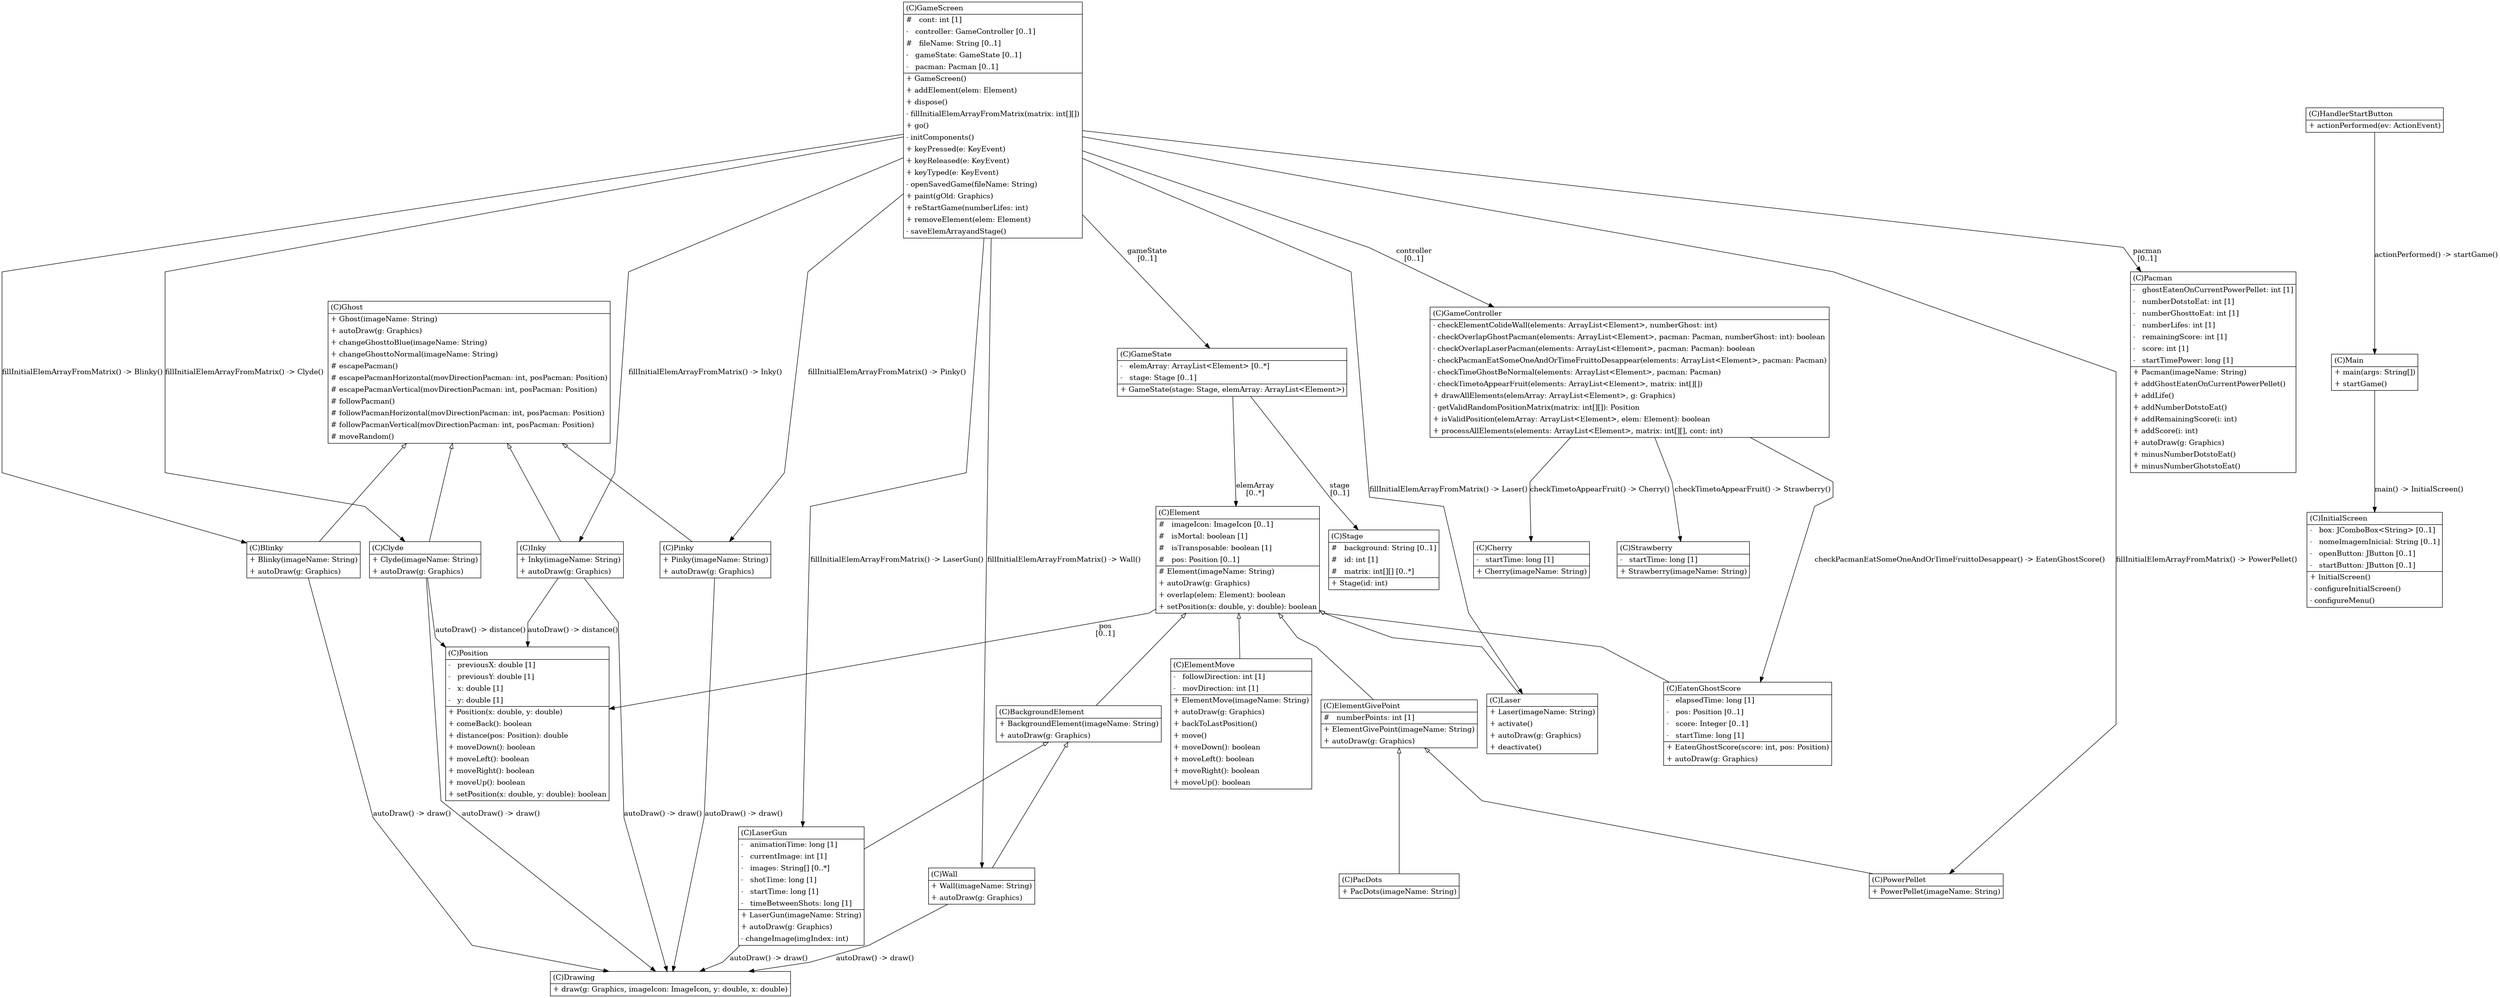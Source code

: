 @startuml

/' diagram meta data start
config=StructureConfiguration;
{
  "projectClassification": {
    "searchMode": "OpenProject", // OpenProject, AllProjects
    "includedProjects": "",
    "pathEndKeywords": "*.impl",
    "isClientPath": "",
    "isClientName": "",
    "isTestPath": "",
    "isTestName": "",
    "isMappingPath": "",
    "isMappingName": "",
    "isDataAccessPath": "",
    "isDataAccessName": "",
    "isDataStructurePath": "",
    "isDataStructureName": "",
    "isInterfaceStructuresPath": "",
    "isInterfaceStructuresName": "",
    "isEntryPointPath": "",
    "isEntryPointName": "",
    "treatFinalFieldsAsMandatory": false
  },
  "graphRestriction": {
    "classPackageExcludeFilter": "",
    "classPackageIncludeFilter": "",
    "classNameExcludeFilter": "",
    "classNameIncludeFilter": "",
    "methodNameExcludeFilter": "",
    "methodNameIncludeFilter": "",
    "removeByInheritance": "", // inheritance/annotation based filtering is done in a second step
    "removeByAnnotation": "",
    "removeByClassPackage": "", // cleanup the graph after inheritance/annotation based filtering is done
    "removeByClassName": "",
    "cutMappings": false,
    "cutEnum": true,
    "cutTests": true,
    "cutClient": true,
    "cutDataAccess": false,
    "cutInterfaceStructures": false,
    "cutDataStructures": false,
    "cutGetterAndSetter": true,
    "cutConstructors": false
  },
  "graphTraversal": {
    "forwardDepth": 3,
    "backwardDepth": 3,
    "classPackageExcludeFilter": "",
    "classPackageIncludeFilter": "",
    "classNameExcludeFilter": "",
    "classNameIncludeFilter": "",
    "methodNameExcludeFilter": "",
    "methodNameIncludeFilter": "",
    "hideMappings": true,
    "hideDataStructures": true,
    "hidePrivateMethods": true,
    "hideInterfaceCalls": true, // indirection: implementation -> interface (is hidden) -> implementation
    "onlyShowApplicationEntryPoints": false, // root node is included
    "useMethodCallsForStructureDiagram": "ForwardOnly" // ForwardOnly, BothDirections, No
  },
  "details": {
    "aggregation": "None", // ByClass, GroupByClass, None
    "showClassGenericTypes": true,
    "showMethods": true,
    "showMethodParameterNames": true,
    "showMethodParameterTypes": true,
    "showMethodReturnType": true,
    "showPackageLevels": 9,
    "showDetailedClassStructure": true
  },
  "rootClass": "control.Main",
  "extensionCallbackMethod": "" // qualified.class.name#methodName - signature: public static String method(String)
}
diagram meta data end '/



digraph g {
    rankdir="TB"
    splines=polyline
    

'nodes 
BackgroundElement8339209[
	label=<<TABLE BORDER="1" CELLBORDER="0" CELLPADDING="4" CELLSPACING="0">
<TR><TD ALIGN="LEFT" >(C)BackgroundElement</TD></TR>
<HR/>
<TR><TD ALIGN="LEFT" >+ BackgroundElement(imageName: String)</TD></TR>
<TR><TD ALIGN="LEFT" >+ autoDraw(g: Graphics)</TD></TR>
</TABLE>>
	style=filled
	margin=0
	shape=plaintext
	fillcolor="#FFFFFF"
];

Blinky8339209[
	label=<<TABLE BORDER="1" CELLBORDER="0" CELLPADDING="4" CELLSPACING="0">
<TR><TD ALIGN="LEFT" >(C)Blinky</TD></TR>
<HR/>
<TR><TD ALIGN="LEFT" >+ Blinky(imageName: String)</TD></TR>
<TR><TD ALIGN="LEFT" >+ autoDraw(g: Graphics)</TD></TR>
</TABLE>>
	style=filled
	margin=0
	shape=plaintext
	fillcolor="#FFFFFF"
];

Cherry8339209[
	label=<<TABLE BORDER="1" CELLBORDER="0" CELLPADDING="4" CELLSPACING="0">
<TR><TD ALIGN="LEFT" >(C)Cherry</TD></TR>
<HR/>
<TR><TD ALIGN="LEFT" >-   startTime: long [1]</TD></TR>
<HR/>
<TR><TD ALIGN="LEFT" >+ Cherry(imageName: String)</TD></TR>
</TABLE>>
	style=filled
	margin=0
	shape=plaintext
	fillcolor="#FFFFFF"
];

Clyde8339209[
	label=<<TABLE BORDER="1" CELLBORDER="0" CELLPADDING="4" CELLSPACING="0">
<TR><TD ALIGN="LEFT" >(C)Clyde</TD></TR>
<HR/>
<TR><TD ALIGN="LEFT" >+ Clyde(imageName: String)</TD></TR>
<TR><TD ALIGN="LEFT" >+ autoDraw(g: Graphics)</TD></TR>
</TABLE>>
	style=filled
	margin=0
	shape=plaintext
	fillcolor="#FFFFFF"
];

Drawing111612081[
	label=<<TABLE BORDER="1" CELLBORDER="0" CELLPADDING="4" CELLSPACING="0">
<TR><TD ALIGN="LEFT" >(C)Drawing</TD></TR>
<HR/>
<TR><TD ALIGN="LEFT" >+ draw(g: Graphics, imageIcon: ImageIcon, y: double, x: double)</TD></TR>
</TABLE>>
	style=filled
	margin=0
	shape=plaintext
	fillcolor="#FFFFFF"
];

EatenGhostScore8339209[
	label=<<TABLE BORDER="1" CELLBORDER="0" CELLPADDING="4" CELLSPACING="0">
<TR><TD ALIGN="LEFT" >(C)EatenGhostScore</TD></TR>
<HR/>
<TR><TD ALIGN="LEFT" >-   elapsedTime: long [1]</TD></TR>
<TR><TD ALIGN="LEFT" >-   pos: Position [0..1]</TD></TR>
<TR><TD ALIGN="LEFT" >-   score: Integer [0..1]</TD></TR>
<TR><TD ALIGN="LEFT" >-   startTime: long [1]</TD></TR>
<HR/>
<TR><TD ALIGN="LEFT" >+ EatenGhostScore(score: int, pos: Position)</TD></TR>
<TR><TD ALIGN="LEFT" >+ autoDraw(g: Graphics)</TD></TR>
</TABLE>>
	style=filled
	margin=0
	shape=plaintext
	fillcolor="#FFFFFF"
];

Element8339209[
	label=<<TABLE BORDER="1" CELLBORDER="0" CELLPADDING="4" CELLSPACING="0">
<TR><TD ALIGN="LEFT" >(C)Element</TD></TR>
<HR/>
<TR><TD ALIGN="LEFT" >#   imageIcon: ImageIcon [0..1]</TD></TR>
<TR><TD ALIGN="LEFT" >#   isMortal: boolean [1]</TD></TR>
<TR><TD ALIGN="LEFT" >#   isTransposable: boolean [1]</TD></TR>
<TR><TD ALIGN="LEFT" >#   pos: Position [0..1]</TD></TR>
<HR/>
<TR><TD ALIGN="LEFT" ># Element(imageName: String)</TD></TR>
<TR><TD ALIGN="LEFT" >+ autoDraw(g: Graphics)</TD></TR>
<TR><TD ALIGN="LEFT" >+ overlap(elem: Element): boolean</TD></TR>
<TR><TD ALIGN="LEFT" >+ setPosition(x: double, y: double): boolean</TD></TR>
</TABLE>>
	style=filled
	margin=0
	shape=plaintext
	fillcolor="#FFFFFF"
];

ElementGivePoint8339209[
	label=<<TABLE BORDER="1" CELLBORDER="0" CELLPADDING="4" CELLSPACING="0">
<TR><TD ALIGN="LEFT" >(C)ElementGivePoint</TD></TR>
<HR/>
<TR><TD ALIGN="LEFT" >#   numberPoints: int [1]</TD></TR>
<HR/>
<TR><TD ALIGN="LEFT" >+ ElementGivePoint(imageName: String)</TD></TR>
<TR><TD ALIGN="LEFT" >+ autoDraw(g: Graphics)</TD></TR>
</TABLE>>
	style=filled
	margin=0
	shape=plaintext
	fillcolor="#FFFFFF"
];

ElementMove8339209[
	label=<<TABLE BORDER="1" CELLBORDER="0" CELLPADDING="4" CELLSPACING="0">
<TR><TD ALIGN="LEFT" >(C)ElementMove</TD></TR>
<HR/>
<TR><TD ALIGN="LEFT" >-   followDirection: int [1]</TD></TR>
<TR><TD ALIGN="LEFT" >-   movDirection: int [1]</TD></TR>
<HR/>
<TR><TD ALIGN="LEFT" >+ ElementMove(imageName: String)</TD></TR>
<TR><TD ALIGN="LEFT" >+ autoDraw(g: Graphics)</TD></TR>
<TR><TD ALIGN="LEFT" >+ backToLastPosition()</TD></TR>
<TR><TD ALIGN="LEFT" >+ move()</TD></TR>
<TR><TD ALIGN="LEFT" >+ moveDown(): boolean</TD></TR>
<TR><TD ALIGN="LEFT" >+ moveLeft(): boolean</TD></TR>
<TR><TD ALIGN="LEFT" >+ moveRight(): boolean</TD></TR>
<TR><TD ALIGN="LEFT" >+ moveUp(): boolean</TD></TR>
</TABLE>>
	style=filled
	margin=0
	shape=plaintext
	fillcolor="#FFFFFF"
];

GameController951543133[
	label=<<TABLE BORDER="1" CELLBORDER="0" CELLPADDING="4" CELLSPACING="0">
<TR><TD ALIGN="LEFT" >(C)GameController</TD></TR>
<HR/>
<TR><TD ALIGN="LEFT" >- checkElementColideWall(elements: ArrayList&lt;Element&gt;, numberGhost: int)</TD></TR>
<TR><TD ALIGN="LEFT" >- checkOverlapGhostPacman(elements: ArrayList&lt;Element&gt;, pacman: Pacman, numberGhost: int): boolean</TD></TR>
<TR><TD ALIGN="LEFT" >- checkOverlapLaserPacman(elements: ArrayList&lt;Element&gt;, pacman: Pacman): boolean</TD></TR>
<TR><TD ALIGN="LEFT" >- checkPacmanEatSomeOneAndOrTimeFruittoDesappear(elements: ArrayList&lt;Element&gt;, pacman: Pacman)</TD></TR>
<TR><TD ALIGN="LEFT" >- checkTimeGhostBeNormal(elements: ArrayList&lt;Element&gt;, pacman: Pacman)</TD></TR>
<TR><TD ALIGN="LEFT" >- checkTimetoAppearFruit(elements: ArrayList&lt;Element&gt;, matrix: int[][])</TD></TR>
<TR><TD ALIGN="LEFT" >+ drawAllElements(elemArray: ArrayList&lt;Element&gt;, g: Graphics)</TD></TR>
<TR><TD ALIGN="LEFT" >- getValidRandomPositionMatrix(matrix: int[][]): Position</TD></TR>
<TR><TD ALIGN="LEFT" >+ isValidPosition(elemArray: ArrayList&lt;Element&gt;, elem: Element): boolean</TD></TR>
<TR><TD ALIGN="LEFT" >+ processAllElements(elements: ArrayList&lt;Element&gt;, matrix: int[][], cont: int)</TD></TR>
</TABLE>>
	style=filled
	margin=0
	shape=plaintext
	fillcolor="#FFFFFF"
];

GameScreen951543133[
	label=<<TABLE BORDER="1" CELLBORDER="0" CELLPADDING="4" CELLSPACING="0">
<TR><TD ALIGN="LEFT" >(C)GameScreen</TD></TR>
<HR/>
<TR><TD ALIGN="LEFT" >#   cont: int [1]</TD></TR>
<TR><TD ALIGN="LEFT" >-   controller: GameController [0..1]</TD></TR>
<TR><TD ALIGN="LEFT" >#   fileName: String [0..1]</TD></TR>
<TR><TD ALIGN="LEFT" >-   gameState: GameState [0..1]</TD></TR>
<TR><TD ALIGN="LEFT" >-   pacman: Pacman [0..1]</TD></TR>
<HR/>
<TR><TD ALIGN="LEFT" >+ GameScreen()</TD></TR>
<TR><TD ALIGN="LEFT" >+ addElement(elem: Element)</TD></TR>
<TR><TD ALIGN="LEFT" >+ dispose()</TD></TR>
<TR><TD ALIGN="LEFT" >- fillInitialElemArrayFromMatrix(matrix: int[][])</TD></TR>
<TR><TD ALIGN="LEFT" >+ go()</TD></TR>
<TR><TD ALIGN="LEFT" >- initComponents()</TD></TR>
<TR><TD ALIGN="LEFT" >+ keyPressed(e: KeyEvent)</TD></TR>
<TR><TD ALIGN="LEFT" >+ keyReleased(e: KeyEvent)</TD></TR>
<TR><TD ALIGN="LEFT" >+ keyTyped(e: KeyEvent)</TD></TR>
<TR><TD ALIGN="LEFT" >- openSavedGame(fileName: String)</TD></TR>
<TR><TD ALIGN="LEFT" >+ paint(gOld: Graphics)</TD></TR>
<TR><TD ALIGN="LEFT" >+ reStartGame(numberLifes: int)</TD></TR>
<TR><TD ALIGN="LEFT" >+ removeElement(elem: Element)</TD></TR>
<TR><TD ALIGN="LEFT" >- saveElemArrayandStage()</TD></TR>
</TABLE>>
	style=filled
	margin=0
	shape=plaintext
	fillcolor="#FFFFFF"
];

GameState951543133[
	label=<<TABLE BORDER="1" CELLBORDER="0" CELLPADDING="4" CELLSPACING="0">
<TR><TD ALIGN="LEFT" >(C)GameState</TD></TR>
<HR/>
<TR><TD ALIGN="LEFT" >-   elemArray: ArrayList&lt;Element&gt; [0..*]</TD></TR>
<TR><TD ALIGN="LEFT" >-   stage: Stage [0..1]</TD></TR>
<HR/>
<TR><TD ALIGN="LEFT" >+ GameState(stage: Stage, elemArray: ArrayList&lt;Element&gt;)</TD></TR>
</TABLE>>
	style=filled
	margin=0
	shape=plaintext
	fillcolor="#FFFFFF"
];

Ghost8339209[
	label=<<TABLE BORDER="1" CELLBORDER="0" CELLPADDING="4" CELLSPACING="0">
<TR><TD ALIGN="LEFT" >(C)Ghost</TD></TR>
<HR/>
<TR><TD ALIGN="LEFT" >+ Ghost(imageName: String)</TD></TR>
<TR><TD ALIGN="LEFT" >+ autoDraw(g: Graphics)</TD></TR>
<TR><TD ALIGN="LEFT" >+ changeGhosttoBlue(imageName: String)</TD></TR>
<TR><TD ALIGN="LEFT" >+ changeGhosttoNormal(imageName: String)</TD></TR>
<TR><TD ALIGN="LEFT" ># escapePacman()</TD></TR>
<TR><TD ALIGN="LEFT" ># escapePacmanHorizontal(movDirectionPacman: int, posPacman: Position)</TD></TR>
<TR><TD ALIGN="LEFT" ># escapePacmanVertical(movDirectionPacman: int, posPacman: Position)</TD></TR>
<TR><TD ALIGN="LEFT" ># followPacman()</TD></TR>
<TR><TD ALIGN="LEFT" ># followPacmanHorizontal(movDirectionPacman: int, posPacman: Position)</TD></TR>
<TR><TD ALIGN="LEFT" ># followPacmanVertical(movDirectionPacman: int, posPacman: Position)</TD></TR>
<TR><TD ALIGN="LEFT" ># moveRandom()</TD></TR>
</TABLE>>
	style=filled
	margin=0
	shape=plaintext
	fillcolor="#FFFFFF"
];

HandlerStartButton495462879[
	label=<<TABLE BORDER="1" CELLBORDER="0" CELLPADDING="4" CELLSPACING="0">
<TR><TD ALIGN="LEFT" >(C)HandlerStartButton</TD></TR>
<HR/>
<TR><TD ALIGN="LEFT" >+ actionPerformed(ev: ActionEvent)</TD></TR>
</TABLE>>
	style=filled
	margin=0
	shape=plaintext
	fillcolor="#FFFFFF"
];

InitialScreen951543133[
	label=<<TABLE BORDER="1" CELLBORDER="0" CELLPADDING="4" CELLSPACING="0">
<TR><TD ALIGN="LEFT" >(C)InitialScreen</TD></TR>
<HR/>
<TR><TD ALIGN="LEFT" >-   box: JComboBox&lt;String&gt; [0..1]</TD></TR>
<TR><TD ALIGN="LEFT" >-   nomeImagemInicial: String [0..1]</TD></TR>
<TR><TD ALIGN="LEFT" >-   openButton: JButton [0..1]</TD></TR>
<TR><TD ALIGN="LEFT" >-   startButton: JButton [0..1]</TD></TR>
<HR/>
<TR><TD ALIGN="LEFT" >+ InitialScreen()</TD></TR>
<TR><TD ALIGN="LEFT" >- configureInitialScreen()</TD></TR>
<TR><TD ALIGN="LEFT" >- configureMenu()</TD></TR>
</TABLE>>
	style=filled
	margin=0
	shape=plaintext
	fillcolor="#FFFFFF"
];

Inky8339209[
	label=<<TABLE BORDER="1" CELLBORDER="0" CELLPADDING="4" CELLSPACING="0">
<TR><TD ALIGN="LEFT" >(C)Inky</TD></TR>
<HR/>
<TR><TD ALIGN="LEFT" >+ Inky(imageName: String)</TD></TR>
<TR><TD ALIGN="LEFT" >+ autoDraw(g: Graphics)</TD></TR>
</TABLE>>
	style=filled
	margin=0
	shape=plaintext
	fillcolor="#FFFFFF"
];

Laser8339209[
	label=<<TABLE BORDER="1" CELLBORDER="0" CELLPADDING="4" CELLSPACING="0">
<TR><TD ALIGN="LEFT" >(C)Laser</TD></TR>
<HR/>
<TR><TD ALIGN="LEFT" >+ Laser(imageName: String)</TD></TR>
<TR><TD ALIGN="LEFT" >+ activate()</TD></TR>
<TR><TD ALIGN="LEFT" >+ autoDraw(g: Graphics)</TD></TR>
<TR><TD ALIGN="LEFT" >+ deactivate()</TD></TR>
</TABLE>>
	style=filled
	margin=0
	shape=plaintext
	fillcolor="#FFFFFF"
];

LaserGun8339209[
	label=<<TABLE BORDER="1" CELLBORDER="0" CELLPADDING="4" CELLSPACING="0">
<TR><TD ALIGN="LEFT" >(C)LaserGun</TD></TR>
<HR/>
<TR><TD ALIGN="LEFT" >-   animationTime: long [1]</TD></TR>
<TR><TD ALIGN="LEFT" >-   currentImage: int [1]</TD></TR>
<TR><TD ALIGN="LEFT" >-   images: String[] [0..*]</TD></TR>
<TR><TD ALIGN="LEFT" >-   shotTime: long [1]</TD></TR>
<TR><TD ALIGN="LEFT" >-   startTime: long [1]</TD></TR>
<TR><TD ALIGN="LEFT" >-   timeBetweenShots: long [1]</TD></TR>
<HR/>
<TR><TD ALIGN="LEFT" >+ LaserGun(imageName: String)</TD></TR>
<TR><TD ALIGN="LEFT" >+ autoDraw(g: Graphics)</TD></TR>
<TR><TD ALIGN="LEFT" >- changeImage(imgIndex: int)</TD></TR>
</TABLE>>
	style=filled
	margin=0
	shape=plaintext
	fillcolor="#FFFFFF"
];

Main951543133[
	label=<<TABLE BORDER="1" CELLBORDER="0" CELLPADDING="4" CELLSPACING="0">
<TR><TD ALIGN="LEFT" >(C)Main</TD></TR>
<HR/>
<TR><TD ALIGN="LEFT" >+ main(args: String[])</TD></TR>
<TR><TD ALIGN="LEFT" >+ startGame()</TD></TR>
</TABLE>>
	style=filled
	margin=0
	shape=plaintext
	fillcolor="#FFFFFF"
];

PacDots8339209[
	label=<<TABLE BORDER="1" CELLBORDER="0" CELLPADDING="4" CELLSPACING="0">
<TR><TD ALIGN="LEFT" >(C)PacDots</TD></TR>
<HR/>
<TR><TD ALIGN="LEFT" >+ PacDots(imageName: String)</TD></TR>
</TABLE>>
	style=filled
	margin=0
	shape=plaintext
	fillcolor="#FFFFFF"
];

Pacman8339209[
	label=<<TABLE BORDER="1" CELLBORDER="0" CELLPADDING="4" CELLSPACING="0">
<TR><TD ALIGN="LEFT" >(C)Pacman</TD></TR>
<HR/>
<TR><TD ALIGN="LEFT" >-   ghostEatenOnCurrentPowerPellet: int [1]</TD></TR>
<TR><TD ALIGN="LEFT" >-   numberDotstoEat: int [1]</TD></TR>
<TR><TD ALIGN="LEFT" >-   numberGhosttoEat: int [1]</TD></TR>
<TR><TD ALIGN="LEFT" >-   numberLifes: int [1]</TD></TR>
<TR><TD ALIGN="LEFT" >-   remainingScore: int [1]</TD></TR>
<TR><TD ALIGN="LEFT" >-   score: int [1]</TD></TR>
<TR><TD ALIGN="LEFT" >-   startTimePower: long [1]</TD></TR>
<HR/>
<TR><TD ALIGN="LEFT" >+ Pacman(imageName: String)</TD></TR>
<TR><TD ALIGN="LEFT" >+ addGhostEatenOnCurrentPowerPellet()</TD></TR>
<TR><TD ALIGN="LEFT" >+ addLife()</TD></TR>
<TR><TD ALIGN="LEFT" >+ addNumberDotstoEat()</TD></TR>
<TR><TD ALIGN="LEFT" >+ addRemainingScore(i: int)</TD></TR>
<TR><TD ALIGN="LEFT" >+ addScore(i: int)</TD></TR>
<TR><TD ALIGN="LEFT" >+ autoDraw(g: Graphics)</TD></TR>
<TR><TD ALIGN="LEFT" >+ minusNumberDotstoEat()</TD></TR>
<TR><TD ALIGN="LEFT" >+ minusNumberGhotstoEat()</TD></TR>
</TABLE>>
	style=filled
	margin=0
	shape=plaintext
	fillcolor="#FFFFFF"
];

Pinky8339209[
	label=<<TABLE BORDER="1" CELLBORDER="0" CELLPADDING="4" CELLSPACING="0">
<TR><TD ALIGN="LEFT" >(C)Pinky</TD></TR>
<HR/>
<TR><TD ALIGN="LEFT" >+ Pinky(imageName: String)</TD></TR>
<TR><TD ALIGN="LEFT" >+ autoDraw(g: Graphics)</TD></TR>
</TABLE>>
	style=filled
	margin=0
	shape=plaintext
	fillcolor="#FFFFFF"
];

Position111612081[
	label=<<TABLE BORDER="1" CELLBORDER="0" CELLPADDING="4" CELLSPACING="0">
<TR><TD ALIGN="LEFT" >(C)Position</TD></TR>
<HR/>
<TR><TD ALIGN="LEFT" >-   previousX: double [1]</TD></TR>
<TR><TD ALIGN="LEFT" >-   previousY: double [1]</TD></TR>
<TR><TD ALIGN="LEFT" >-   x: double [1]</TD></TR>
<TR><TD ALIGN="LEFT" >-   y: double [1]</TD></TR>
<HR/>
<TR><TD ALIGN="LEFT" >+ Position(x: double, y: double)</TD></TR>
<TR><TD ALIGN="LEFT" >+ comeBack(): boolean</TD></TR>
<TR><TD ALIGN="LEFT" >+ distance(pos: Position): double</TD></TR>
<TR><TD ALIGN="LEFT" >+ moveDown(): boolean</TD></TR>
<TR><TD ALIGN="LEFT" >+ moveLeft(): boolean</TD></TR>
<TR><TD ALIGN="LEFT" >+ moveRight(): boolean</TD></TR>
<TR><TD ALIGN="LEFT" >+ moveUp(): boolean</TD></TR>
<TR><TD ALIGN="LEFT" >+ setPosition(x: double, y: double): boolean</TD></TR>
</TABLE>>
	style=filled
	margin=0
	shape=plaintext
	fillcolor="#FFFFFF"
];

PowerPellet8339209[
	label=<<TABLE BORDER="1" CELLBORDER="0" CELLPADDING="4" CELLSPACING="0">
<TR><TD ALIGN="LEFT" >(C)PowerPellet</TD></TR>
<HR/>
<TR><TD ALIGN="LEFT" >+ PowerPellet(imageName: String)</TD></TR>
</TABLE>>
	style=filled
	margin=0
	shape=plaintext
	fillcolor="#FFFFFF"
];

Stage111612081[
	label=<<TABLE BORDER="1" CELLBORDER="0" CELLPADDING="4" CELLSPACING="0">
<TR><TD ALIGN="LEFT" >(C)Stage</TD></TR>
<HR/>
<TR><TD ALIGN="LEFT" >#   background: String [0..1]</TD></TR>
<TR><TD ALIGN="LEFT" >#   id: int [1]</TD></TR>
<TR><TD ALIGN="LEFT" >#   matrix: int[][] [0..*]</TD></TR>
<HR/>
<TR><TD ALIGN="LEFT" >+ Stage(id: int)</TD></TR>
</TABLE>>
	style=filled
	margin=0
	shape=plaintext
	fillcolor="#FFFFFF"
];

Strawberry8339209[
	label=<<TABLE BORDER="1" CELLBORDER="0" CELLPADDING="4" CELLSPACING="0">
<TR><TD ALIGN="LEFT" >(C)Strawberry</TD></TR>
<HR/>
<TR><TD ALIGN="LEFT" >-   startTime: long [1]</TD></TR>
<HR/>
<TR><TD ALIGN="LEFT" >+ Strawberry(imageName: String)</TD></TR>
</TABLE>>
	style=filled
	margin=0
	shape=plaintext
	fillcolor="#FFFFFF"
];

Wall8339209[
	label=<<TABLE BORDER="1" CELLBORDER="0" CELLPADDING="4" CELLSPACING="0">
<TR><TD ALIGN="LEFT" >(C)Wall</TD></TR>
<HR/>
<TR><TD ALIGN="LEFT" >+ Wall(imageName: String)</TD></TR>
<TR><TD ALIGN="LEFT" >+ autoDraw(g: Graphics)</TD></TR>
</TABLE>>
	style=filled
	margin=0
	shape=plaintext
	fillcolor="#FFFFFF"
];

'edges    
BackgroundElement8339209 -> LaserGun8339209[arrowhead=none, arrowtail=empty, dir=both];
BackgroundElement8339209 -> Wall8339209[arrowhead=none, arrowtail=empty, dir=both];
Blinky8339209 -> Drawing111612081[label="autoDraw() -> draw()"];
Clyde8339209 -> Drawing111612081[label="autoDraw() -> draw()"];
Clyde8339209 -> Position111612081[label="autoDraw() -> distance()"];
Element8339209 -> BackgroundElement8339209[arrowhead=none, arrowtail=empty, dir=both];
Element8339209 -> EatenGhostScore8339209[arrowhead=none, arrowtail=empty, dir=both];
Element8339209 -> ElementGivePoint8339209[arrowhead=none, arrowtail=empty, dir=both];
Element8339209 -> ElementMove8339209[arrowhead=none, arrowtail=empty, dir=both];
Element8339209 -> Laser8339209[arrowhead=none, arrowtail=empty, dir=both];
Element8339209 -> Position111612081[label="pos
[0..1]"];
ElementGivePoint8339209 -> PacDots8339209[arrowhead=none, arrowtail=empty, dir=both];
ElementGivePoint8339209 -> PowerPellet8339209[arrowhead=none, arrowtail=empty, dir=both];
GameController951543133 -> Cherry8339209[label="checkTimetoAppearFruit() -> Cherry()"];
GameController951543133 -> EatenGhostScore8339209[label="checkPacmanEatSomeOneAndOrTimeFruittoDesappear() -> EatenGhostScore()"];
GameController951543133 -> Strawberry8339209[label="checkTimetoAppearFruit() -> Strawberry()"];
GameScreen951543133 -> Blinky8339209[label="fillInitialElemArrayFromMatrix() -> Blinky()"];
GameScreen951543133 -> Clyde8339209[label="fillInitialElemArrayFromMatrix() -> Clyde()"];
GameScreen951543133 -> GameController951543133[label="controller
[0..1]"];
GameScreen951543133 -> GameState951543133[label="gameState
[0..1]"];
GameScreen951543133 -> Inky8339209[label="fillInitialElemArrayFromMatrix() -> Inky()"];
GameScreen951543133 -> Laser8339209[label="fillInitialElemArrayFromMatrix() -> Laser()"];
GameScreen951543133 -> LaserGun8339209[label="fillInitialElemArrayFromMatrix() -> LaserGun()"];
GameScreen951543133 -> Pacman8339209[label="pacman
[0..1]"];
GameScreen951543133 -> Pinky8339209[label="fillInitialElemArrayFromMatrix() -> Pinky()"];
GameScreen951543133 -> PowerPellet8339209[label="fillInitialElemArrayFromMatrix() -> PowerPellet()"];
GameScreen951543133 -> Wall8339209[label="fillInitialElemArrayFromMatrix() -> Wall()"];
GameState951543133 -> Element8339209[label="elemArray
[0..*]"];
GameState951543133 -> Stage111612081[label="stage
[0..1]"];
Ghost8339209 -> Blinky8339209[arrowhead=none, arrowtail=empty, dir=both];
Ghost8339209 -> Clyde8339209[arrowhead=none, arrowtail=empty, dir=both];
Ghost8339209 -> Inky8339209[arrowhead=none, arrowtail=empty, dir=both];
Ghost8339209 -> Pinky8339209[arrowhead=none, arrowtail=empty, dir=both];
HandlerStartButton495462879 -> Main951543133[label="actionPerformed() -> startGame()"];
Inky8339209 -> Drawing111612081[label="autoDraw() -> draw()"];
Inky8339209 -> Position111612081[label="autoDraw() -> distance()"];
LaserGun8339209 -> Drawing111612081[label="autoDraw() -> draw()"];
Main951543133 -> InitialScreen951543133[label="main() -> InitialScreen()"];
Pinky8339209 -> Drawing111612081[label="autoDraw() -> draw()"];
Wall8339209 -> Drawing111612081[label="autoDraw() -> draw()"];
    
}
@enduml